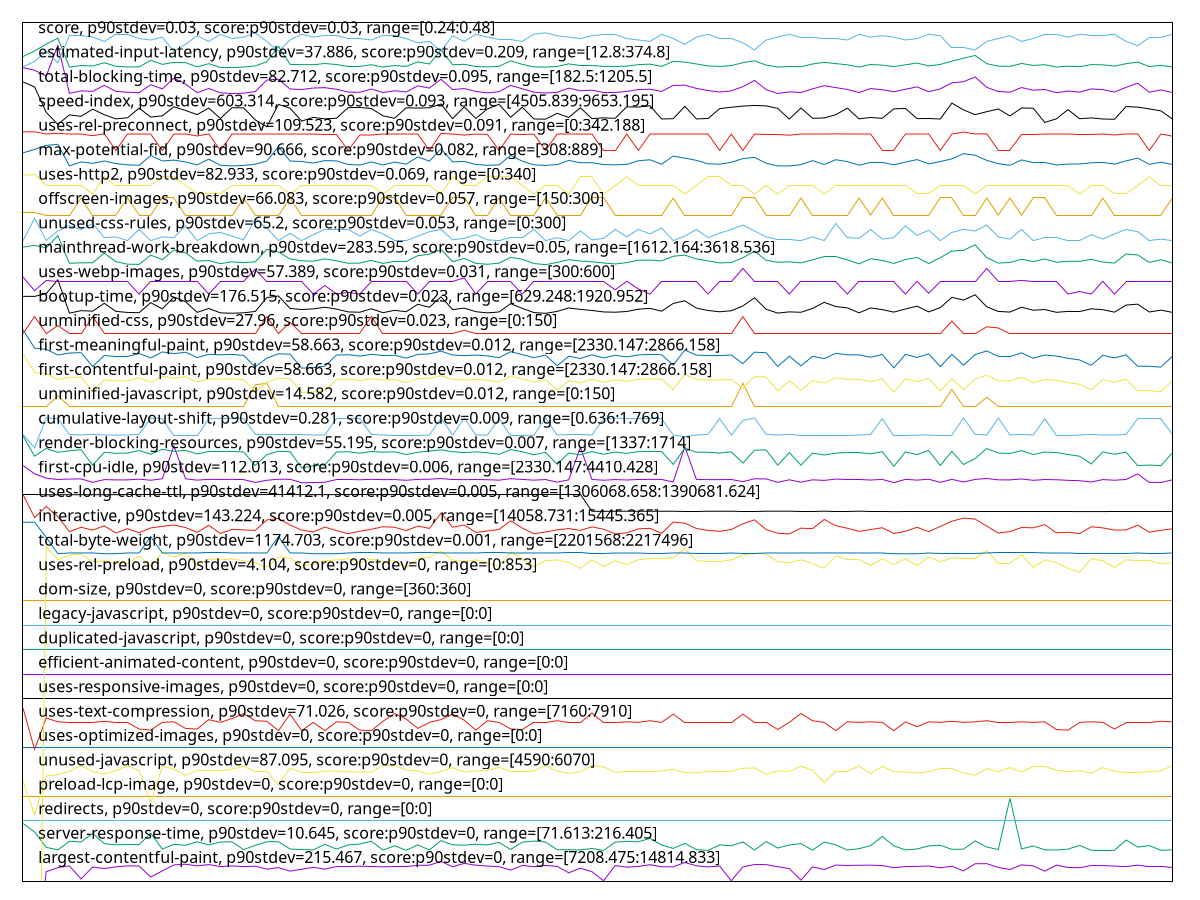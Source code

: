 reset

$largestContentfulPaintP90Stdev215467ScoreP90Stdev0Range720847514814833 <<EOF
0 -3.1906593422141976
1 -3.65640329456678
2 0.40264377391879513
3 0.5680287550193697
4 0.6403960046566954
5 0.10616179316490637
6 0.5945288862887441
7 0.528193590646552
8 0.6005755071121044
9 0.6392577056385225
10 0.6370968518490461
11 0.18457778413088022
12 0.4325423094237948
13 0.6805398203544932
14 0.7075742011501216
15 0.639740415105738
16 0.6932867077556608
17 0.6114871266396058
18 0.6404021894637797
19 0.6092793566706725
20 0.6291914903365541
21 0.5039812489691968
22 0.5692118202602519
23 0.42553256688006336
24 0.5005201131188599
25 0.5828063207466183
26 0.5056764751395999
27 0.6116122070000234
28 0.6105209125156925
29 0.6292910362791506
30 0.614136786348995
31 0.5995703876064891
32 0.6140584454592553
33 0.6131427994961278
34 0.6605808588635433
35 0.6691052017593435
36 0.8239637295564766
37 0.6037124412653689
38 0.7427843078822196
39 0.6685044802826656
40 0.633202190473547
41 0.6078969344814364
42 0.4652543431229983
43 0.6581178330707935
44 0.6064540778915433
45 0.657264653659217
46 0.6197511186086118
47 0.35743901893813224
48 0.5445762610695422
49 0.40308083361943403
50 0.02984492572341324
51 0.6529819103648933
52 0.5864709662015013
53 0.6152366512088534
54 0.68842633293111
55 0.6029066492566422
56 0.6009481270132166
57 0.7792366772944348
58 0.6425877824815966
59 0.5973700688575185
60 0.6345969233740245
61 0.03121076673936951
62 0.6002577258338118
63 0.6939402357042574
64 0.6921460526205063
65 0.6061395362741049
66 0.5262665814677945
67 0.0544073274817487
68 0.5984438691732379
69 0.48968757076765534
70 0.6707984546817709
71 0.6577096358032168
72 0.665158499649948
73 0.6694324958599669
74 0.6526414220091574
75 0.5664162285551253
76 0.6099914930292609
77 0.6182611691304931
78 0.6350184621540294
79 0.5634692563337467
80 0.62798898713055
81 0.4366534390472534
82 0.7263957471667677
83 0.7312107667393697
84 0.5761012535804575
85 0.491049111870117
86 0.6824603502115458
87 0.6396217257126402
88 0.42424465443337134
89 0.6716616770419943
90 0.5749522047785423
91 0.5645614343619485
92 0.6539345473646794
93 0.6536842099350721
94 0.6302040316106741
95 0.6109651583731353
96 0.6700229976792222
97 0.6094658727814632
98 0.6197316806434898
99 0.5728953146510065
EOF

$serverResponseTimeP90Stdev10645ScoreP90Stdev0Range71613216405 <<EOF
0 2.3815907606061253
1 2.0274378806718794
2 1.3987228392589932
3 1.2975046892452944
4 1.6465236359038118
5 1.6198360344791245
6 1.9741364412316376
7 1.5484330544373954
8 1.5010621930915293
9 1.5159181436911204
10 1.5088516090960817
11 1.9758034942780662
12 1.3283525469451405
13 1.5231026997407735
14 1.4840966089907053
15 1.6268878163923364
16 1.496872431452717
17 1.617682142932411
18 1.6264894939830128
19 1.306326792977723
20 1.4828573837172536
21 1.6285991274842457
22 1.6311218360766289
23 1.3298278151278207
24 1.309174060570296
25 1.2940820670614759
26 1.5252270859238335
27 1.3279542245358167
28 1.49755105481675
29 1.534270479883664
30 1.652454213998187
31 1.2852304579653937
32 1.4637526607515432
33 1.2795359227802476
34 1.4989968176357769
35 1.2910577672869812
36 1.6757339459208829
37 1.5028620202743992
38 1.4876667579927918
39 1.5278383106071776
40 1.498008387953381
41 1.604478492697422
42 1.3108411136167248
43 1.6113975004741927
44 1.656953781955362
45 1.6157937996585803
46 1.3043204282492777
47 1.2997175915193149
48 1.2931083900609068
49 1.3536238909144547
50 1.2721743345486725
51 1.6128285106113929
52 1.643056755674513
53 1.624896204345718
54 1.7704314105671346
55 1.493567830723513
56 1.3556745136883805
57 1.5637463381736174
58 1.301959999156989
59 1.2740774305043305
60 1.5007523867731665
61 1.4614217370229081
62 1.6222407216168933
63 1.285732049147505
64 1.633290480305169
65 1.3708107652426809
66 1.4977428396804984
67 1.5519884507576551
68 1.2829732976458927
69 1.6174018419777019
70 1.5017998271828694
71 1.2878711880123916
72 1.34372484140867
73 1.469609475436784
74 1.8477797213850655
75 1.4590170498851391
76 1.2925477881514884
77 1.3312735779468476
78 1.4608168770680092
79 1.4854538557187713
80 1.318158443802819
81 1.3236316887605635
82 1.6631794136862732
83 1.4115724251301391
84 1.3099707053889433
85 3.4050728150224443
86 1.3341355982212475
87 1.45873674893043
88 1.2989947101098016
89 1.2895824991043008
90 1.3253725052161263
91 1.4791839659423796
92 1.2807308900082186
93 1.26900250795591
94 1.2758034942780663
95 1.7013593542540406
96 1.4076334590823827
97 1.4727370439840666
98 1.277868869733819
99 1.3009420641109395
EOF

$redirectsP90Stdev0ScoreP90Stdev0Range00 <<EOF
0 2.5
1 2.5
2 2.5
3 2.5
4 2.5
5 2.5
6 2.5
7 2.5
8 2.5
9 2.5
10 2.5
11 2.5
12 2.5
13 2.5
14 2.5
15 2.5
16 2.5
17 2.5
18 2.5
19 2.5
20 2.5
21 2.5
22 2.5
23 2.5
24 2.5
25 2.5
26 2.5
27 2.5
28 2.5
29 2.5
30 2.5
31 2.5
32 2.5
33 2.5
34 2.5
35 2.5
36 2.5
37 2.5
38 2.5
39 2.5
40 2.5
41 2.5
42 2.5
43 2.5
44 2.5
45 2.5
46 2.5
47 2.5
48 2.5
49 2.5
50 2.5
51 2.5
52 2.5
53 2.5
54 2.5
55 2.5
56 2.5
57 2.5
58 2.5
59 2.5
60 2.5
61 2.5
62 2.5
63 2.5
64 2.5
65 2.5
66 2.5
67 2.5
68 2.5
69 2.5
70 2.5
71 2.5
72 2.5
73 2.5
74 2.5
75 2.5
76 2.5
77 2.5
78 2.5
79 2.5
80 2.5
81 2.5
82 2.5
83 2.5
84 2.5
85 2.5
86 2.5
87 2.5
88 2.5
89 2.5
90 2.5
91 2.5
92 2.5
93 2.5
94 2.5
95 2.5
96 2.5
97 2.5
98 2.5
99 2.5
EOF

$preloadLcpImageP90Stdev0ScoreP90Stdev0Range00 <<EOF
0 3.5
1 3.5
2 3.5
3 3.5
4 3.5
5 3.5
6 3.5
7 3.5
8 3.5
9 3.5
10 3.5
11 3.5
12 3.5
13 3.5
14 3.5
15 3.5
16 3.5
17 3.5
18 3.5
19 3.5
20 3.5
21 3.5
22 3.5
23 3.5
24 3.5
25 3.5
26 3.5
27 3.5
28 3.5
29 3.5
30 3.5
31 3.5
32 3.5
33 3.5
34 3.5
35 3.5
36 3.5
37 3.5
38 3.5
39 3.5
40 3.5
41 3.5
42 3.5
43 3.5
44 3.5
45 3.5
46 3.5
47 3.5
48 3.5
49 3.5
50 3.5
51 3.5
52 3.5
53 3.5
54 3.5
55 3.5
56 3.5
57 3.5
58 3.5
59 3.5
60 3.5
61 3.5
62 3.5
63 3.5
64 3.5
65 3.5
66 3.5
67 3.5
68 3.5
69 3.5
70 3.5
71 3.5
72 3.5
73 3.5
74 3.5
75 3.5
76 3.5
77 3.5
78 3.5
79 3.5
80 3.5
81 3.5
82 3.5
83 3.5
84 3.5
85 3.5
86 3.5
87 3.5
88 3.5
89 3.5
90 3.5
91 3.5
92 3.5
93 3.5
94 3.5
95 3.5
96 3.5
97 3.5
98 3.5
99 3.5
EOF

$unusedJavascriptP90Stdev87095ScoreP90Stdev0Range45906070 <<EOF
0 4.102647058823529
1 2.7300980392156866
2 4.322254901960784
3 4.377156862745099
4 4.5144117647058835
5 4.747745098039216
6 4.500686274509805
7 4.4046078431372555
8 4.54186274509804
9 4.734019607843138
10 4.54186274509804
11 3.22421568627451
12 4.706568627450981
13 4.610490196078432
14 4.349705882352941
15 4.54186274509804
16 4.555588235294119
17 4.54186274509804
18 4.596764705882354
19 4.720294117647059
20 4.500686274509805
21 4.5144117647058835
22 3.9653921568627455
23 4.637941176470589
24 4.4732352941176465
25 4.459509803921568
26 4.5144117647058835
27 4.528137254901962
28 4.500686274509805
29 4.486960784313725
30 4.4732352941176465
31 4.761470588235294
32 4.747745098039216
33 4.569313725490197
34 4.528137254901962
35 4.390882352941177
36 4.5144117647058835
37 4.665392156862746
38 4.486960784313725
39 4.528137254901962
40 4.54186274509804
41 4.679117647058824
42 4.500686274509805
43 4.500686274509805
44 4.528137254901962
45 4.747745098039216
46 4.528137254901962
47 4.432058823529411
48 4.486960784313725
49 4.747745098039216
50 4.692843137254902
51 4.4732352941176465
52 4.486960784313725
53 4.486960784313725
54 4.500686274509805
55 4.528137254901962
56 4.596764705882354
57 4.459509803921568
58 4.44578431372549
59 4.5144117647058835
60 4.500686274509805
61 4.5144117647058835
62 4.637941176470589
63 4.651666666666667
64 4.390882352941177
65 4.528137254901962
66 4.5144117647058835
67 4.720294117647059
68 4.555588235294119
69 4.047745098039216
70 4.486960784313725
71 4.486960784313725
72 4.734019607843138
73 4.418333333333334
74 4.720294117647059
75 4.500686274509805
76 4.486960784313725
77 4.44578431372549
78 4.500686274509805
79 4.637941176470589
80 4.637941176470589
81 4.44578431372549
82 4.349705882352941
83 4.6242156862745105
84 4.500686274509805
85 4.665392156862746
86 4.486960784313725
87 4.706568627450981
88 4.720294117647059
89 4.555588235294119
90 4.500686274509805
91 4.54186274509804
92 4.432058823529411
93 4.665392156862746
94 4.5144117647058835
95 4.44578431372549
96 4.44578431372549
97 4.500686274509805
98 4.528137254901962
99 4.761470588235294
EOF

$usesOptimizedImagesP90Stdev0ScoreP90Stdev0Range00 <<EOF
0 5.5
1 5.5
2 5.5
3 5.5
4 5.5
5 5.5
6 5.5
7 5.5
8 5.5
9 5.5
10 5.5
11 5.5
12 5.5
13 5.5
14 5.5
15 5.5
16 5.5
17 5.5
18 5.5
19 5.5
20 5.5
21 5.5
22 5.5
23 5.5
24 5.5
25 5.5
26 5.5
27 5.5
28 5.5
29 5.5
30 5.5
31 5.5
32 5.5
33 5.5
34 5.5
35 5.5
36 5.5
37 5.5
38 5.5
39 5.5
40 5.5
41 5.5
42 5.5
43 5.5
44 5.5
45 5.5
46 5.5
47 5.5
48 5.5
49 5.5
50 5.5
51 5.5
52 5.5
53 5.5
54 5.5
55 5.5
56 5.5
57 5.5
58 5.5
59 5.5
60 5.5
61 5.5
62 5.5
63 5.5
64 5.5
65 5.5
66 5.5
67 5.5
68 5.5
69 5.5
70 5.5
71 5.5
72 5.5
73 5.5
74 5.5
75 5.5
76 5.5
77 5.5
78 5.5
79 5.5
80 5.5
81 5.5
82 5.5
83 5.5
84 5.5
85 5.5
86 5.5
87 5.5
88 5.5
89 5.5
90 5.5
91 5.5
92 5.5
93 5.5
94 5.5
95 5.5
96 5.5
97 5.5
98 5.5
99 5.5
EOF

$usesTextCompressionP90Stdev71026ScoreP90Stdev0Range71607910 <<EOF
0 7.106290322580644
1 5.412741935483872
2 6.699838709677419
3 6.541774193548388
4 6.519193548387097
5 6.519193548387097
6 6.519193548387097
7 6.564354838709676
8 6.519193548387097
9 6.519193548387097
10 6.248225806451611
11 6.203064516129032
12 6.519193548387097
13 6.541774193548388
14 6.270806451612902
15 6.248225806451611
16 6.632096774193549
17 6.519193548387097
18 6.677258064516128
19 6.8804838709677405
20 6.586935483870967
21 6.564354838709676
22 6.180483870967741
23 6.857903225806449
24 6.180483870967741
25 6.519193548387097
26 6.180483870967741
27 6.541774193548388
28 6.519193548387097
29 6.203064516129032
30 6.180483870967741
31 6.564354838709676
32 6.8804838709677405
33 6.654677419354837
34 6.270806451612902
35 6.519193548387097
36 6.632096774193549
37 6.857903225806449
38 6.609516129032258
39 6.203064516129032
40 6.586935483870967
41 6.519193548387097
42 6.248225806451611
43 6.225645161290323
44 6.519193548387097
45 6.519193548387097
46 6.586935483870967
47 6.519193548387097
48 6.519193548387097
49 6.903064516129032
50 6.519193548387097
51 6.519193548387097
52 6.541774193548388
53 6.519193548387097
54 6.586935483870967
55 6.519193548387097
56 6.857903225806449
57 6.519193548387097
58 6.519193548387097
59 6.519193548387097
60 6.519193548387097
61 6.519193548387097
62 6.857903225806449
63 6.519193548387097
64 6.519193548387097
65 6.225645161290323
66 6.519193548387097
67 6.8804838709677405
68 6.586935483870967
69 6.519193548387097
70 6.180483870967741
71 6.541774193548388
72 6.519193548387097
73 6.541774193548388
74 6.519193548387097
75 6.180483870967741
76 6.541774193548388
77 6.338548387096772
78 6.541774193548388
79 6.519193548387097
80 6.564354838709676
81 6.519193548387097
82 6.541774193548388
83 6.586935483870967
84 6.519193548387097
85 6.519193548387097
86 6.541774193548388
87 6.519193548387097
88 6.541774193548388
89 6.225645161290323
90 6.203064516129032
91 6.519193548387097
92 6.541774193548388
93 6.519193548387097
94 6.248225806451611
95 6.519193548387097
96 6.519193548387097
97 6.519193548387097
98 6.564354838709676
99 6.541774193548388
EOF

$usesResponsiveImagesP90Stdev0ScoreP90Stdev0Range00 <<EOF
0 7.5
1 7.5
2 7.5
3 7.5
4 7.5
5 7.5
6 7.5
7 7.5
8 7.5
9 7.5
10 7.5
11 7.5
12 7.5
13 7.5
14 7.5
15 7.5
16 7.5
17 7.5
18 7.5
19 7.5
20 7.5
21 7.5
22 7.5
23 7.5
24 7.5
25 7.5
26 7.5
27 7.5
28 7.5
29 7.5
30 7.5
31 7.5
32 7.5
33 7.5
34 7.5
35 7.5
36 7.5
37 7.5
38 7.5
39 7.5
40 7.5
41 7.5
42 7.5
43 7.5
44 7.5
45 7.5
46 7.5
47 7.5
48 7.5
49 7.5
50 7.5
51 7.5
52 7.5
53 7.5
54 7.5
55 7.5
56 7.5
57 7.5
58 7.5
59 7.5
60 7.5
61 7.5
62 7.5
63 7.5
64 7.5
65 7.5
66 7.5
67 7.5
68 7.5
69 7.5
70 7.5
71 7.5
72 7.5
73 7.5
74 7.5
75 7.5
76 7.5
77 7.5
78 7.5
79 7.5
80 7.5
81 7.5
82 7.5
83 7.5
84 7.5
85 7.5
86 7.5
87 7.5
88 7.5
89 7.5
90 7.5
91 7.5
92 7.5
93 7.5
94 7.5
95 7.5
96 7.5
97 7.5
98 7.5
99 7.5
EOF

$efficientAnimatedContentP90Stdev0ScoreP90Stdev0Range00 <<EOF
0 8.5
1 8.5
2 8.5
3 8.5
4 8.5
5 8.5
6 8.5
7 8.5
8 8.5
9 8.5
10 8.5
11 8.5
12 8.5
13 8.5
14 8.5
15 8.5
16 8.5
17 8.5
18 8.5
19 8.5
20 8.5
21 8.5
22 8.5
23 8.5
24 8.5
25 8.5
26 8.5
27 8.5
28 8.5
29 8.5
30 8.5
31 8.5
32 8.5
33 8.5
34 8.5
35 8.5
36 8.5
37 8.5
38 8.5
39 8.5
40 8.5
41 8.5
42 8.5
43 8.5
44 8.5
45 8.5
46 8.5
47 8.5
48 8.5
49 8.5
50 8.5
51 8.5
52 8.5
53 8.5
54 8.5
55 8.5
56 8.5
57 8.5
58 8.5
59 8.5
60 8.5
61 8.5
62 8.5
63 8.5
64 8.5
65 8.5
66 8.5
67 8.5
68 8.5
69 8.5
70 8.5
71 8.5
72 8.5
73 8.5
74 8.5
75 8.5
76 8.5
77 8.5
78 8.5
79 8.5
80 8.5
81 8.5
82 8.5
83 8.5
84 8.5
85 8.5
86 8.5
87 8.5
88 8.5
89 8.5
90 8.5
91 8.5
92 8.5
93 8.5
94 8.5
95 8.5
96 8.5
97 8.5
98 8.5
99 8.5
EOF

$duplicatedJavascriptP90Stdev0ScoreP90Stdev0Range00 <<EOF
0 9.5
1 9.5
2 9.5
3 9.5
4 9.5
5 9.5
6 9.5
7 9.5
8 9.5
9 9.5
10 9.5
11 9.5
12 9.5
13 9.5
14 9.5
15 9.5
16 9.5
17 9.5
18 9.5
19 9.5
20 9.5
21 9.5
22 9.5
23 9.5
24 9.5
25 9.5
26 9.5
27 9.5
28 9.5
29 9.5
30 9.5
31 9.5
32 9.5
33 9.5
34 9.5
35 9.5
36 9.5
37 9.5
38 9.5
39 9.5
40 9.5
41 9.5
42 9.5
43 9.5
44 9.5
45 9.5
46 9.5
47 9.5
48 9.5
49 9.5
50 9.5
51 9.5
52 9.5
53 9.5
54 9.5
55 9.5
56 9.5
57 9.5
58 9.5
59 9.5
60 9.5
61 9.5
62 9.5
63 9.5
64 9.5
65 9.5
66 9.5
67 9.5
68 9.5
69 9.5
70 9.5
71 9.5
72 9.5
73 9.5
74 9.5
75 9.5
76 9.5
77 9.5
78 9.5
79 9.5
80 9.5
81 9.5
82 9.5
83 9.5
84 9.5
85 9.5
86 9.5
87 9.5
88 9.5
89 9.5
90 9.5
91 9.5
92 9.5
93 9.5
94 9.5
95 9.5
96 9.5
97 9.5
98 9.5
99 9.5
EOF

$legacyJavascriptP90Stdev0ScoreP90Stdev0Range00 <<EOF
0 10.5
1 10.5
2 10.5
3 10.5
4 10.5
5 10.5
6 10.5
7 10.5
8 10.5
9 10.5
10 10.5
11 10.5
12 10.5
13 10.5
14 10.5
15 10.5
16 10.5
17 10.5
18 10.5
19 10.5
20 10.5
21 10.5
22 10.5
23 10.5
24 10.5
25 10.5
26 10.5
27 10.5
28 10.5
29 10.5
30 10.5
31 10.5
32 10.5
33 10.5
34 10.5
35 10.5
36 10.5
37 10.5
38 10.5
39 10.5
40 10.5
41 10.5
42 10.5
43 10.5
44 10.5
45 10.5
46 10.5
47 10.5
48 10.5
49 10.5
50 10.5
51 10.5
52 10.5
53 10.5
54 10.5
55 10.5
56 10.5
57 10.5
58 10.5
59 10.5
60 10.5
61 10.5
62 10.5
63 10.5
64 10.5
65 10.5
66 10.5
67 10.5
68 10.5
69 10.5
70 10.5
71 10.5
72 10.5
73 10.5
74 10.5
75 10.5
76 10.5
77 10.5
78 10.5
79 10.5
80 10.5
81 10.5
82 10.5
83 10.5
84 10.5
85 10.5
86 10.5
87 10.5
88 10.5
89 10.5
90 10.5
91 10.5
92 10.5
93 10.5
94 10.5
95 10.5
96 10.5
97 10.5
98 10.5
99 10.5
EOF

$domSizeP90Stdev0ScoreP90Stdev0Range360360 <<EOF
0 11.5
1 11.5
2 11.5
3 11.5
4 11.5
5 11.5
6 11.5
7 11.5
8 11.5
9 11.5
10 11.5
11 11.5
12 11.5
13 11.5
14 11.5
15 11.5
16 11.5
17 11.5
18 11.5
19 11.5
20 11.5
21 11.5
22 11.5
23 11.5
24 11.5
25 11.5
26 11.5
27 11.5
28 11.5
29 11.5
30 11.5
31 11.5
32 11.5
33 11.5
34 11.5
35 11.5
36 11.5
37 11.5
38 11.5
39 11.5
40 11.5
41 11.5
42 11.5
43 11.5
44 11.5
45 11.5
46 11.5
47 11.5
48 11.5
49 11.5
50 11.5
51 11.5
52 11.5
53 11.5
54 11.5
55 11.5
56 11.5
57 11.5
58 11.5
59 11.5
60 11.5
61 11.5
62 11.5
63 11.5
64 11.5
65 11.5
66 11.5
67 11.5
68 11.5
69 11.5
70 11.5
71 11.5
72 11.5
73 11.5
74 11.5
75 11.5
76 11.5
77 11.5
78 11.5
79 11.5
80 11.5
81 11.5
82 11.5
83 11.5
84 11.5
85 11.5
86 11.5
87 11.5
88 11.5
89 11.5
90 11.5
91 11.5
92 11.5
93 11.5
94 11.5
95 11.5
96 11.5
97 11.5
98 11.5
99 11.5
EOF

$usesRelPreloadP90Stdev4104ScoreP90Stdev0Range0853 <<EOF
0 -19.44877777777777
1 -19.44877777777777
2 13.723444444444446
3 13.179000000000002
4 13.373444444444445
5 13.412333333333336
6 13.101222222222226
7 13.14011111111111
8 13.023444444444443
9 13.023444444444443
10 13.33455555555556
11 12.906777777777776
12 13.490111111111112
13 13.29566666666667
14 13.45122222222222
15 12.906777777777776
16 13.217888888888893
17 13.179000000000002
18 13.217888888888893
19 13.14011111111111
20 13.062333333333335
21 12.867888888888892
22 13.29566666666667
23 13.256777777777778
24 12.945666666666668
25 12.98455555555556
26 13.14011111111111
27 13.179000000000002
28 13.217888888888893
29 13.062333333333335
30 13.217888888888893
31 13.101222222222226
32 13.14011111111111
33 12.867888888888892
34 13.217888888888893
35 13.29566666666667
36 13.529000000000003
37 13.179000000000002
38 13.101222222222226
39 13.179000000000002
40 13.062333333333335
41 12.906777777777776
42 13.490111111111112
43 13.217888888888893
44 12.906777777777776
45 13.14011111111111
46 13.179000000000002
47 13.062333333333335
48 12.829
49 13.179000000000002
50 12.906777777777776
51 13.14011111111111
52 12.98455555555556
53 13.179000000000002
54 13.217888888888893
55 13.217888888888893
56 13.256777777777778
57 13.64566666666667
58 13.14011111111111
59 13.101222222222226
60 13.101222222222226
61 13.179000000000002
62 13.373444444444445
63 13.45122222222222
64 13.412333333333336
65 13.101222222222226
66 13.062333333333335
67 13.179000000000002
68 13.023444444444443
69 12.829
70 13.33455555555556
71 13.179000000000002
72 13.179000000000002
73 12.945666666666668
74 13.217888888888893
75 12.98455555555556
76 13.217888888888893
77 12.945666666666668
78 13.29566666666667
79 13.101222222222226
80 13.256777777777778
81 13.217888888888893
82 13.217888888888893
83 13.567888888888888
84 13.023444444444443
85 13.023444444444443
86 13.373444444444445
87 12.867888888888892
88 13.179000000000002
89 13.062333333333335
90 12.829
91 12.67344444444445
92 13.217888888888893
93 13.14011111111111
94 12.867888888888892
95 13.179000000000002
96 13.14011111111111
97 13.14011111111111
98 13.023444444444443
99 13.062333333333335
EOF

$totalByteWeightP90Stdev1174703ScoreP90Stdev0001Range22015682217496 <<EOF
0 14.718557988645586
1 14.71936901865368
2 14.098120032441187
3 13.429506893755075
4 13.459271695052706
5 13.459433901054325
6 13.458947283049469
7 13.429263584752618
8 13.42902027575019
9 13.459109489051087
10 13.458866180048659
11 14.12885806974856
12 13.459758313057563
13 13.459433901054325
14 13.459352798053516
15 13.458298459042965
16 13.458947283049469
17 13.458947283049469
18 13.459433901054325
19 13.458947283049469
20 13.46000162206002
21 13.459515004055135
22 14.127641524736418
23 13.45992051905921
24 13.458866180048659
25 13.428776966747762
26 13.428047039740477
27 13.429263584752618
28 13.458947283049469
29 13.45878507704785
30 13.458866180048659
31 13.458947283049469
32 13.459433901054325
33 13.460163828061638
34 13.458866180048659
35 13.458866180048659
36 13.460893755068923
37 13.459352798053516
38 13.4598394160584
39 13.459271695052706
40 13.458866180048659
41 13.458866180048659
42 13.460326034063257
43 13.459758313057563
44 13.459433901054325
45 13.458866180048659
46 13.458947283049469
47 13.458866180048659
48 13.45878507704785
49 13.457730738037299
50 13.457811841038108
51 13.458055150040536
52 13.457811841038108
53 13.457163017031633
54 13.457811841038108
55 13.457811841038108
56 13.45862287104623
57 13.458298459042965
58 13.457892944038917
59 13.457811841038108
60 13.457892944038917
61 13.458541768045421
62 13.457892944038917
63 13.457811841038108
64 13.458947283049469
65 13.457974047039727
66 13.457325223033251
67 13.458541768045421
68 13.457811841038108
69 13.458947283049469
70 13.457974047039727
71 13.45862287104623
72 13.458460665044612
73 13.457811841038108
74 13.459028386050278
75 13.427641524736401
76 13.427560421735592
77 13.428128142741286
78 13.457974047039727
79 13.457730738037299
80 13.457730738037299
81 13.457892944038917
82 13.457892944038917
83 13.459190592051897
84 13.458379562043774
85 13.458460665044612
86 13.458055150040536
87 13.457974047039727
88 13.458298459042965
89 13.457811841038108
90 13.457325223033251
91 13.427641524736401
92 13.427641524736401
93 13.427641524736401
94 13.457892944038917
95 13.457892944038917
96 13.458298459042965
97 13.457892944038917
98 13.457892944038917
99 13.460326034063257
EOF

$interactiveP90Stdev143224ScoreP90Stdev0005Range1405873115445365 <<EOF
0 15.848027439302747
1 14.909364047315375
2 15.365353391462094
3 14.951717286167518
4 14.333369510122044
5 14.512979163356107
6 14.39483735275251
7 14.569811457942034
8 14.279951966804262
9 14.452984976121758
10 14.290019915516055
11 14.485046985141487
12 14.550691054654077
13 14.605639088562317
14 14.50010599183793
15 14.301634593445257
16 14.595067162463977
17 14.256209470334092
18 14.423896375687587
19 14.405424937526845
20 14.3833160469283
21 14.811887049413304
22 14.873992838102712
23 14.605867009290641
24 14.395716558411912
25 14.323212248962008
26 14.520402535678162
27 14.375907753331276
28 14.25171728616752
29 14.345864553612564
30 14.428738966225811
31 14.535481260707346
32 14.513155468448755
33 14.375616617948019
34 14.5615117797154
35 14.463877441117155
36 15.089901622089702
37 14.515201535445023
38 14.60612160776325
39 14.30078960489266
40 14.360615606347839
41 14.425474190276606
42 14.776505401083313
43 14.478905884397875
44 14.248322021251717
45 14.31775334453577
46 14.407191468159116
47 14.460152590069278
48 14.383467994080519
49 14.528373381708974
50 14.432228879138709
51 14.23966851494276
52 14.283859096439702
53 14.446471372874825
54 14.468404132366018
55 14.262997100410878
56 14.724865407466083
57 14.681219457918175
58 14.460688464758775
59 14.383635599908725
60 14.346732972184054
61 14.420389992167344
62 14.652494254757208
63 14.816329473787288
64 14.419142517646662
65 14.26707879528609
66 14.240348855417057
67 14.475531729697114
68 14.457230797119394
69 14.83172717184593
70 14.577992826172284
71 14.471416397666076
72 14.343802827940312
73 14.418818325058535
74 14.4932583948316
75 14.257258369645157
76 14.347596867138037
77 14.512285542004769
78 14.33068665696878
79 14.547188034849409
80 14.759732059341236
81 14.888759549513967
82 14.847462401364833
83 14.560653452290662
84 14.274759665835564
85 14.333813752559443
86 14.501674179240965
87 14.49016389248504
88 14.619474978678511
89 14.28296597195721
90 14.305851996845725
91 14.257387814700028
92 14.531499317397714
93 14.486976481994262
94 14.397733047909078
95 14.401858239106485
96 14.599660954039209
97 14.312679875519322
98 14.387345546216867
99 14.451024161917001
EOF

$usesLongCacheTtlP90Stdev414121ScoreP90Stdev0005Range13060686581390681624 <<EOF
0 15.843639570264749
1 15.84364619485537
2 15.843797731504566
3 15.843984001426351
4 15.84672938415682
5 15.846798622040783
6 15.847222360202133
7 15.844958865268033
8 15.84519595118457
9 15.84810330554969
10 15.848168686629037
11 15.84831435221425
12 15.848311872343682
13 15.848403381209657
14 15.848514701423015
15 15.849069354865874
16 15.849467535123294
17 15.849599986334592
18 15.850003941354228
19 15.85012979117979
20 15.849577418085847
21 15.849866319277696
22 15.849936708748173
23 15.84998475245268
24 15.851449929270888
25 15.849593799801696
26 15.849430256828537
27 15.849570962672617
28 15.85227714244744
29 15.852300337798056
30 15.851579930391809
31 15.852990737343855
32 15.853214114694
33 15.853667034397787
34 15.853680298663692
35 15.85373327914821
36 15.854010832804555
37 15.854001499667344
38 15.854332479631124
39 15.85437153643546
40 15.854685286224967
41 15.855056149616606
42 15.855367489904669
43 15.855402872474864
44 15.85553876034194
45 15.854970681401069
46 15.855377346783005
47 15.855478453725716
48 15.855490039299468
49 15.16742799619256
50 15.167685073187926
51 15.167821464609073
52 15.167992573634141
53 15.168196747308096
54 15.168638985928412
55 15.168844695532158
56 15.169025841356747
57 15.16920672028459
58 15.169253837241344
59 15.169458010915298
60 15.16959345839567
61 15.16996393601037
62 15.170073838431252
63 15.170177153601065
64 15.170494585131992
65 15.17095752609591
66 15.171209992118122
67 15.171453364039595
68 15.171527048401718
69 15.17180587455531
70 15.172051156555348
71 15.172165367551948
72 15.17262316804442
73 15.156464678796027
74 15.156522314788912
75 15.154148893444034
76 15.154218633834313
77 15.154241043176073
78 15.156922610773545
79 15.156986992117927
80 15.157014790759797
81 15.157034697026102
82 15.15705921237877
83 15.15722851865191
84 15.157220299082457
85 15.157417429442575
86 15.157373934571993
87 15.157437031719878
88 15.157527074169101
89 15.157606867676865
90 15.157773355283105
91 15.155402872474863
92 15.155607472118493
93 15.1557737358665
94 15.158452716092793
95 15.158717618515391
96 15.158889032174898
97 15.159249065005188
98 15.159379874571888
99 15.159684780899571
EOF

$firstCpuIdleP90Stdev112013ScoreP90Stdev0006Range23301474410428 <<EOF
0 17.046376154207955
1 16.698376303720792
2 16.526957240003405
3 16.468955811325184
4 16.48881412714613
5 16.493107325973288
6 16.353027814215764
7 16.464370076095808
8 16.45341013619166
9 16.45426466954548
10 16.484145173486805
11 16.439568803575433
12 16.500190704298912
13 17.847800160155245
14 16.497112712588567
15 16.442980032404833
16 16.47544285146938
17 16.47120379913158
18 16.475079088812702
19 16.465701207575734
20 16.348546737972523
21 16.437859373468534
22 16.481429127436854
23 16.477365596940388
24 16.335855018907147
25 16.341871093613726
26 16.356733396443673
27 16.468345663971977
28 16.471838221555185
29 16.458381983132046
30 16.475598749750812
31 16.463718501227252
32 16.466192886771022
33 16.437523592554676
34 16.474415521768655
35 16.480480073936175
36 16.507362025244827
37 16.468739225367763
38 16.462807095889644
39 16.468131621809356
40 16.45974909113846
41 16.442294625065415
42 16.502653097667185
43 16.472364859759036
44 16.442512337560533
45 16.46763590888231
46 16.360259096039158
47 16.45636330025708
48 17.77504472162579
49 16.470709939540747
50 16.440234369315398
51 16.466103890292878
52 16.449675663722786
53 16.46951929821374
54 16.47501912793523
55 16.471945133616718
56 16.367465666713045
57 17.81066584363657
58 16.467587976520257
59 16.463758475145568
60 16.46312852253283
61 16.469047024538796
62 16.38172000258533
63 16.49768833701232
64 16.492231897162164
65 16.353503503843726
66 16.456703441962027
67 16.359367677660707
68 16.455831647143476
69 16.432390941442883
70 16.48635173377786
71 16.471081696981088
72 16.46985050029695
73 16.446501734608486
74 16.47397944265975
75 16.33876846343373
76 16.47531493493077
77 16.444155265603328
78 16.480635463458647
79 16.351410905559803
80 16.475990130751054
81 16.36619922030094
82 16.47307239811323
83 16.510220160404433
84 16.45487481689869
85 16.453489175530148
86 16.49066092217234
87 16.435864674944558
88 16.46854953095539
89 16.458753740572387
90 16.435808711458915
91 16.41909961360276
92 16.365359768016297
93 16.46638476157894
94 16.439466324984842
95 16.470649978663275
96 16.695833235717373
97 16.354958590810362
98 16.346376154207956
99 16.45708283078677
EOF

$renderBlockingResourcesP90Stdev55195ScoreP90Stdev0007Range13371714 <<EOF
0 18.257009950248754
1 17.424671641791043
2 17.741587064676615
3 17.58487064676617
4 17.64407462686567
5 17.689348258706467
6 17.055517412935323
7 17.58487064676617
8 17.54307960199005
9 17.550044776119403
10 17.6545223880597
11 17.504771144278607
12 17.703278606965174
13 17.62317910447761
14 17.661487562189052
15 17.515218905472636
16 17.619696517412933
17 17.61273134328358
18 17.61621393034826
19 17.598800995024874
20 17.041587064676616
21 17.4908407960199
22 17.62666169154229
23 17.609248756218904
24 16.94407462686567
25 17.02765671641791
26 17.072930348258705
27 17.5953184079602
28 17.609248756218904
29 17.546562189054725
30 17.61621393034826
31 17.588353233830844
32 17.60228358208955
33 17.494323383084577
34 17.58487064676617
35 17.63362686567164
36 17.682383084577115
37 17.60576616915423
38 17.570940298507463
39 17.60228358208955
40 17.56397512437811
41 17.50128855721393
42 17.692830845771145
43 17.60576616915423
44 17.48039303482587
45 17.58487064676617
46 17.09034328358209
47 17.55352736318408
48 17.476910447761192
49 17.61273134328358
50 17.50128855721393
51 17.5953184079602
52 17.539597014925373
53 17.609248756218904
54 17.619696517412933
55 17.61621393034826
56 17.086860696517412
57 17.752034825870645
58 17.588353233830844
59 17.58487064676617
60 17.55352736318408
61 17.60228358208955
62 17.14258208955224
63 17.66497014925373
64 17.682383084577115
65 17.055517412935323
66 17.570940298507463
67 17.058999999999997
68 17.546562189054725
69 17.473427860696518
70 17.550044776119403
71 17.5953184079602
72 17.5953184079602
73 17.52218407960199
74 17.609248756218904
75 17.010243781094527
76 17.598800995024874
77 17.4908407960199
78 17.6545223880597
79 17.045069651741294
80 17.62317910447761
81 17.083378109452735
82 17.32367661691542
83 17.73810447761194
84 17.55352736318408
85 17.539597014925373
86 17.651039800995022
87 17.4908407960199
88 17.5953184079602
89 17.570940298507463
90 17.494323383084577
91 17.42118905472637
92 17.104273631840798
93 17.60228358208955
94 17.50128855721393
95 17.591835820895522
96 17.038104477611938
97 17.062482587064675
98 17.038104477611938
99 17.567457711442785
EOF

$cumulativeLayoutShiftP90Stdev0281ScoreP90Stdev0009Range06361769 <<EOF
0 18.31756700359105
1 17.764539183435808
2 18.989172057951528
3 18.96081668117474
4 18.31756700359105
5 18.291909975947434
6 18.31894927586261
7 18.290554330223088
8 18.28917205795153
9 18.290554330223088
10 18.31894927586261
11 18.989172057951528
12 18.960777112312005
13 18.290554330223088
14 18.290554330223088
15 18.290527703675874
16 18.960777112312005
17 18.959394840040446
18 18.959394840040446
19 18.959394840040446
20 18.320304921586956
21 18.320304921586956
22 18.31894927586261
23 18.31894927586261
24 18.318922649315393
25 18.290554330223088
26 18.291909975947434
27 18.959394840040446
28 18.959394840040446
29 18.959394840040446
30 18.31894927586261
31 18.290554330223088
32 18.28917205795153
33 18.28917205795153
34 18.28917205795153
35 18.290554330223088
36 18.989172057951528
37 18.28917205795153
38 18.989172057951528
39 18.290554330223088
40 18.28917205795153
41 18.960777112312005
42 18.290527703675874
43 18.290554330223088
44 18.28917205795153
45 18.989172057951528
46 18.290554330223088
47 18.31756700359105
48 18.31756700359105
49 18.28917205795153
50 18.959394840040446
51 18.989172057951528
52 18.959394840040446
53 18.959394840040446
54 18.959394840040446
55 18.959394840040446
56 18.291909975947434
57 18.22323318612699
58 18.291909975947434
59 18.31894927586261
60 18.960777112312005
61 18.291909975947434
62 18.893495537078643
63 18.989211626814264
64 18.31894927586261
65 18.290554330223088
66 18.31894927586261
67 18.28917205795153
68 18.28917205795153
69 18.290554330223088
70 18.290554330223088
71 18.290554330223088
72 18.28917205795153
73 18.31894927586261
74 18.96081668117474
75 18.291909975947434
76 18.291909975947434
77 18.28917205795153
78 18.290527703675874
79 18.29194954481017
80 18.29194954481017
81 18.989172057951528
82 18.320621719794232
83 18.291909975947434
84 18.98778978567997
85 18.291909975947434
86 18.31894927586261
87 18.290554330223088
88 18.959394840040446
89 18.28917205795153
90 18.28917205795153
91 18.290554330223088
92 18.320304921586956
93 18.291909975947434
94 18.290527703675874
95 18.31894927586261
96 18.960777112312005
97 18.959394840040446
98 18.959394840040446
99 18.318922649315393
EOF

$unminifiedJavascriptP90Stdev14582ScoreP90Stdev0012Range0150 <<EOF
0 19.456727272727274
1 19.456727272727274
2 19.456727272727274
3 19.90218181818182
4 19.456727272727274
5 19.456727272727274
6 19.456727272727274
7 19.456727272727274
8 19.456727272727274
9 19.456727272727274
10 19.456727272727274
11 19.456727272727274
12 19.456727272727274
13 19.456727272727274
14 19.456727272727274
15 19.456727272727274
16 19.456727272727274
17 19.456727272727274
18 19.456727272727274
19 19.456727272727274
20 20.347636363636365
21 20.411272727272728
22 19.456727272727274
23 19.456727272727274
24 19.456727272727274
25 19.456727272727274
26 19.456727272727274
27 19.456727272727274
28 19.456727272727274
29 19.456727272727274
30 19.456727272727274
31 19.456727272727274
32 19.456727272727274
33 19.456727272727274
34 19.456727272727274
35 19.456727272727274
36 19.456727272727274
37 19.456727272727274
38 19.456727272727274
39 19.456727272727274
40 19.456727272727274
41 19.456727272727274
42 19.456727272727274
43 19.456727272727274
44 19.456727272727274
45 19.456727272727274
46 19.456727272727274
47 19.456727272727274
48 19.456727272727274
49 19.456727272727274
50 19.456727272727274
51 19.456727272727274
52 19.456727272727274
53 19.456727272727274
54 19.456727272727274
55 19.456727272727274
56 19.456727272727274
57 19.456727272727274
58 19.456727272727274
59 19.456727272727274
60 19.456727272727274
61 19.456727272727274
62 20.411272727272728
63 19.456727272727274
64 19.456727272727274
65 19.456727272727274
66 19.456727272727274
67 19.456727272727274
68 19.456727272727274
69 19.456727272727274
70 19.456727272727274
71 19.456727272727274
72 19.456727272727274
73 19.456727272727274
74 19.456727272727274
75 19.456727272727274
76 19.456727272727274
77 19.456727272727274
78 19.456727272727274
79 19.456727272727274
80 20.156727272727274
81 19.456727272727274
82 19.456727272727274
83 19.838545454545457
84 19.456727272727274
85 19.456727272727274
86 19.456727272727274
87 19.456727272727274
88 19.456727272727274
89 19.456727272727274
90 19.456727272727274
91 19.456727272727274
92 19.456727272727274
93 19.456727272727274
94 19.456727272727274
95 19.456727272727274
96 19.456727272727274
97 19.456727272727274
98 19.456727272727274
99 19.456727272727274
EOF

$firstContentfulPaintP90Stdev58663ScoreP90Stdev0012Range23301472866158 <<EOF
0 21.608452267115883
1 20.84845613677565
2 20.804440229109098
3 20.5694728057557
4 20.64992008795064
5 20.66731210551553
6 20.099841222602183
7 20.550895704887974
8 20.506496301320315
9 20.509958069502456
10 20.6310058640067
11 20.450424195257987
12 20.696007315129112
13 20.624949425860265
14 20.683538177768806
15 20.464243297076308
16 20.5957522120153
17 20.578579545272923
18 20.594278586690898
19 20.55628820195418
20 20.081688101847767
21 20.44349918674053
22 20.62000299120494
23 20.603541374444266
24 20.030273152342623
25 20.054644648092307
26 20.114852768489197
27 20.567001060581212
28 20.58114963027925
29 20.52663756493247
30 20.596383765725754
31 20.54825613425196
32 20.558280025194854
33 20.442138917210315
34 20.591590435000235
35 20.61615831598296
36 20.725058785810127
37 20.56859540246565
38 20.54456397409852
39 20.566133962363356
40 20.532175805162634
41 20.461466668980055
42 20.705982625017356
43 20.583283074654993
44 20.462348635944934
45 20.564125798222484
46 20.129135598556456
47 20.518459754066303
48 20.42832570400468
49 20.57657888911322
50 20.453120443791093
51 20.55791949488322
52 20.49136771925619
53 20.571755526463008
54 20.594035681417644
55 20.581582737742224
56 20.15832986809508
57 20.77289493095602
58 20.563931621219197
59 20.548418071100794
60 20.54586609357847
61 20.56984231620168
62 20.216075076236507
63 20.685870068392035
64 20.66376568852604
65 20.10176827110332
66 20.519837689434574
67 20.12552440682743
68 20.516305993976793
69 20.42134622581989
70 20.6399447780624
71 20.578084901807387
72 20.573097246863263
73 20.47850993345868
74 20.58982385119476
75 20.04207569874699
76 20.595234014099024
77 20.46900424043206
78 20.61678780867898
79 20.09329102428212
80 20.597969274691167
81 20.15319941429335
82 20.586149356879375
83 20.736637270501838
84 20.51242981467695
85 20.506816494635057
86 20.657401570366822
87 20.435418537983658
88 20.56782693851027
89 20.528143577626643
90 20.43519182639529
91 20.367502223582214
92 20.149798740467816
93 20.559057322069265
94 20.450009048063702
95 20.576335983839968
96 20.110124212503212
97 20.10766291961624
98 20.07289493095602
99 20.521374617345334
EOF

$firstMeaningfulPaintP90Stdev58663ScoreP90Stdev0012Range23301472866158 <<EOF
0 22.608452267115883
1 21.84845613677565
2 21.804440229109098
3 21.5694728057557
4 21.64992008795064
5 21.66731210551553
6 21.099841222602183
7 21.550895704887974
8 21.506496301320315
9 21.509958069502456
10 21.6310058640067
11 21.450424195257987
12 21.696007315129112
13 21.624949425860265
14 21.683538177768806
15 21.464243297076308
16 21.5957522120153
17 21.578579545272923
18 21.594278586690898
19 21.55628820195418
20 21.081688101847767
21 21.44349918674053
22 21.62000299120494
23 21.603541374444266
24 21.030273152342623
25 21.054644648092307
26 21.114852768489197
27 21.567001060581212
28 21.58114963027925
29 21.52663756493247
30 21.596383765725754
31 21.54825613425196
32 21.558280025194854
33 21.442138917210315
34 21.591590435000235
35 21.61615831598296
36 21.725058785810127
37 21.56859540246565
38 21.54456397409852
39 21.566133962363356
40 21.532175805162634
41 21.461466668980055
42 21.705982625017356
43 21.583283074654993
44 21.462348635944934
45 21.564125798222484
46 21.129135598556456
47 21.518459754066303
48 21.42832570400468
49 21.57657888911322
50 21.453120443791093
51 21.55791949488322
52 21.49136771925619
53 21.571755526463008
54 21.594035681417644
55 21.581582737742224
56 21.15832986809508
57 21.77289493095602
58 21.563931621219197
59 21.548418071100794
60 21.54586609357847
61 21.56984231620168
62 21.216075076236507
63 21.685870068392035
64 21.66376568852604
65 21.10176827110332
66 21.519837689434574
67 21.12552440682743
68 21.516305993976793
69 21.42134622581989
70 21.6399447780624
71 21.578084901807387
72 21.573097246863263
73 21.47850993345868
74 21.58982385119476
75 21.04207569874699
76 21.595234014099024
77 21.46900424043206
78 21.61678780867898
79 21.09329102428212
80 21.597969274691167
81 21.15319941429335
82 21.586149356879375
83 21.736637270501838
84 21.51242981467695
85 21.506816494635057
86 21.657401570366822
87 21.435418537983658
88 21.56782693851027
89 21.528143577626643
90 21.43519182639529
91 21.367502223582214
92 21.149798740467816
93 21.559057322069265
94 21.450009048063702
95 21.576335983839968
96 21.110124212503212
97 21.10766291961624
98 21.07289493095602
99 21.521374617345334
EOF

$unminifiedCssP90Stdev2796ScoreP90Stdev0023Range0150 <<EOF
0 22.4454
1 23.1454
2 22.4454
3 22.772066666666667
4 22.4454
5 22.4454
6 23.1454
7 22.4454
8 22.4454
9 22.4454
10 22.4454
11 22.4454
12 22.4454
13 22.4454
14 22.4454
15 22.4454
16 22.4454
17 22.4454
18 22.4454
19 22.4454
20 22.4454
21 23.1454
22 22.4454
23 22.912066666666664
24 22.4454
25 22.4454
26 22.4454
27 22.4454
28 22.4454
29 22.4454
30 23.1454
31 22.4454
32 22.4454
33 22.4454
34 22.4454
35 22.4454
36 22.4454
37 22.4454
38 22.5854
39 22.4454
40 22.4454
41 22.4454
42 22.4454
43 22.4454
44 22.4454
45 22.4454
46 22.4454
47 22.4454
48 22.4454
49 22.4454
50 22.4454
51 22.4454
52 22.4454
53 22.4454
54 22.4454
55 22.4454
56 22.4454
57 22.4454
58 22.4454
59 22.4454
60 22.4454
61 22.4454
62 23.1454
63 22.4454
64 22.4454
65 22.4454
66 22.4454
67 22.4454
68 22.4454
69 22.4454
70 22.4454
71 22.4454
72 22.4454
73 22.4454
74 22.4454
75 22.4454
76 22.4454
77 22.4454
78 22.4454
79 22.4454
80 22.95873333333333
81 22.4454
82 22.4454
83 22.7254
84 22.678733333333334
85 22.4454
86 22.4454
87 22.4454
88 22.4454
89 22.4454
90 22.4454
91 22.4454
92 22.4454
93 22.4454
94 22.4454
95 22.4454
96 22.4454
97 22.4454
98 22.4454
99 22.4454
EOF

$bootupTimeP90Stdev176515ScoreP90Stdev0023Range6292481920952 <<EOF
0 23.97288485058267
1 23.970657405889245
2 24.087538740412818
3 24.649985528896664
4 23.284621443709653
5 23.38600843489825
6 23.36550234100308
7 23.68723207204581
8 23.35638001979681
9 23.314266862205702
10 23.301896892629635
11 23.712800926685006
12 23.45915703849447
13 23.943622008465262
14 23.751479398565642
15 23.315869432147345
16 23.476606772209166
17 23.295558877290144
18 23.28062989682583
19 23.297280470994032
20 23.35445438535765
21 23.920590910471056
22 23.987486515700812
23 23.477797009831605
24 23.433333132936184
25 23.458039065299108
26 23.525644562253678
27 23.450234507174827
28 23.335338318971537
29 23.321208498053718
30 23.46362893127592
31 23.303240160803533
32 23.39856119096634
33 23.342858070236165
34 23.64786921353227
35 23.52603138948097
36 23.953887807958804
37 23.432121641070484
38 23.488445385703788
39 23.344375623204776
40 23.294700205862526
41 23.33339993198642
42 23.673306291863266
43 23.47897874575674
44 23.30885978272091
45 23.27727597723974
46 23.3548709685255
47 23.495450784281577
48 23.438595683566827
49 23.393353901368165
50 23.334118325408536
51 23.32281106799536
52 23.352486242431972
53 23.44659152988043
54 23.47997769518986
55 23.365277046024545
56 23.68141266024181
57 23.789635016062135
58 23.491042654229897
59 23.392652511340657
60 23.340745398456335
61 23.381608806543877
62 23.579804624923334
63 23.912739593011604
64 23.443624437521635
65 23.287486515700813
66 23.336473295561508
67 23.320447596145087
68 23.475072215845948
69 23.726454652553848
70 23.555039180679287
71 23.499042751392153
72 23.29793085083772
73 23.496513496444468
74 23.429031274100794
75 23.326798364030534
76 23.454485355826396
77 23.57113289367413
78 23.336609322718356
79 23.510065201945675
80 23.93240401887377
81 23.81950998038537
82 24.036588068475098
83 23.543013529843993
84 23.354743443065953
85 23.329013056178002
86 23.527718976395644
87 23.40414255524585
88 23.43243195302205
89 23.319304117857815
90 23.356333260461643
91 23.350114268884393
92 23.460768110133415
93 23.425065232308878
94 23.325276560213272
95 23.614381027855202
96 23.653123262465613
97 23.332681538564305
98 23.407241423912847
99 23.31511703193602
EOF

$usesWebpImagesP90Stdev57389ScoreP90Stdev0031Range300600 <<EOF
0 24.76565
1 24.205650000000002
2 24.62565
3 24.59065
4 24.59065
5 24.59065
6 24.59065
7 24.59065
8 24.59065
9 24.59065
10 24.06565
11 24.59065
12 24.59065
13 24.59065
14 24.59065
15 24.59065
16 24.06565
17 24.59065
18 24.59065
19 24.59065
20 25.080650000000002
21 24.59065
22 24.59065
23 24.59065
24 24.59065
25 24.06565
26 24.41565
27 24.06565
28 24.135650000000002
29 24.06565
30 24.59065
31 24.59065
32 24.59065
33 24.59065
34 24.06565
35 24.59065
36 24.59065
37 24.59065
38 24.73065
39 24.06565
40 24.59065
41 24.59065
42 24.59065
43 24.06565
44 24.59065
45 24.59065
46 24.59065
47 24.59065
48 24.59065
49 24.59065
50 24.59065
51 24.240650000000002
52 24.59065
53 24.27565
54 24.06565
55 24.59065
56 24.59065
57 24.59065
58 24.59065
59 24.06565
60 24.59065
61 24.59065
62 25.115650000000002
63 24.59065
64 24.59065
65 24.59065
66 24.06565
67 24.59065
68 24.59065
69 24.59065
70 24.59065
71 24.06565
72 24.59065
73 24.59065
74 24.59065
75 24.59065
76 24.06565
77 24.59065
78 24.10065
79 24.59065
80 24.59065
81 24.59065
82 24.59065
83 25.115650000000002
84 24.59065
85 24.59065
86 24.62565
87 24.59065
88 24.59065
89 24.59065
90 24.06565
91 24.170650000000002
92 24.06565
93 24.59065
94 24.06565
95 24.59065
96 24.59065
97 24.59065
98 24.59065
99 24.59065
EOF

$mainthreadWorkBreakdownP90Stdev283595ScoreP90Stdev005Range16121643618536 <<EOF
0 25.98928686428639
1 26.062970451747326
2 25.958273037219435
3 26.4580788900464
4 25.32931196135998
5 25.345504309120184
6 25.348127663604508
7 25.74175158632446
8 25.39487451463207
9 25.289286864286392
10 25.283045742968085
11 25.661779524576193
12 25.47670044511791
13 25.870250970735864
14 25.754501373236103
15 25.415939482905582
16 25.44087792404584
17 25.311116583009756
18 25.389364996685295
19 25.3506160621271
20 25.385569656217445
21 25.897692016289422
22 25.79058907093475
23 25.505962212330715
24 25.429598446822617
25 25.410032200018943
26 25.508668434510845
27 25.42639738611611
28 25.327699592764468
29 25.336481200871297
30 25.445426176721284
31 25.322493133819492
32 25.4044185055403
33 25.40057817975187
34 25.63805331944313
35 25.695473529690315
36 25.894547779145753
37 25.394782176342456
38 25.52597120939483
39 25.32294772232219
40 25.28718439246141
41 25.33060706506298
42 25.574174164220096
43 25.489964011743538
44 25.318565205038357
45 25.27048300028412
46 25.361379391987878
47 25.475897812292832
48 25.420646368027278
49 25.385865612273893
50 25.339729614546833
51 25.299581399753766
52 25.353357799034
53 25.453180225400136
54 25.45855715503362
55 25.424837105786533
56 25.616304100767117
57 25.661270480159107
58 25.503973387631408
59 25.42703191590113
60 25.341562174448338
61 25.358258831328726
62 25.553961549389147
63 25.819782176342457
64 25.451094327114312
65 25.366661615683306
66 25.3869405246709
67 25.345217823657546
68 25.466540865612274
69 25.59464722038072
70 25.594687470404395
71 25.467857278151342
72 25.302846386968465
73 25.51399564352685
74 25.44592101524766
75 25.321283265460746
76 25.482404110237713
77 25.56540912965243
78 25.317499763235155
79 25.559485273226628
80 25.82639975376456
81 25.858789184581873
82 26.084390567288565
83 25.56329955488209
84 25.335510465006156
85 25.360446538497968
86 25.493785396344354
87 25.395705559238564
88 25.50465763803391
89 25.369107396533764
90 25.41016478833223
91 25.404716829245196
92 25.487712378066107
93 25.37596647409793
94 25.33659011270007
95 25.705905388767874
96 25.67090207406004
97 25.36331139312435
98 25.472928781134577
99 25.336021877071694
EOF

$unusedCssRulesP90Stdev652ScoreP90Stdev0053Range0300 <<EOF
0 26.256826086956522
1 27.169869565217393
2 26.256826086956522
3 26.652478260869565
4 26.865521739130436
5 26.713347826086956
6 26.95682608695652
7 26.378565217391305
8 26.409
9 26.256826086956522
10 26.713347826086956
11 26.256826086956522
12 26.409
13 26.378565217391305
14 26.865521739130436
15 26.256826086956522
16 26.53073913043478
17 26.591608695652173
18 26.439434782608696
19 26.287260869565216
20 27.139434782608696
21 26.774217391304347
22 26.256826086956522
23 26.56117391304348
24 26.256826086956522
25 26.500304347826088
26 26.713347826086956
27 26.713347826086956
28 26.713347826086956
29 26.439434782608696
30 26.713347826086956
31 26.53073913043478
32 26.256826086956522
33 26.256826086956522
34 26.439434782608696
35 26.62204347826087
36 26.713347826086956
37 26.287260869565216
38 26.348130434782608
39 26.500304347826088
40 26.287260869565216
41 26.256826086956522
42 26.378565217391305
43 26.378565217391305
44 26.713347826086956
45 26.256826086956522
46 26.378565217391305
47 26.256826086956522
48 26.652478260869565
49 26.287260869565216
50 26.348130434782608
51 26.713347826086956
52 26.409
53 26.713347826086956
54 26.53073913043478
55 26.774217391304347
56 26.256826086956522
57 26.439434782608696
58 26.713347826086956
59 26.378565217391305
60 26.56117391304348
61 26.713347826086956
62 26.89595652173913
63 26.652478260869565
64 26.409
65 26.317695652173914
66 26.317695652173914
67 26.256826086956522
68 26.409
69 26.256826086956522
70 26.95682608695652
71 26.378565217391305
72 26.348130434782608
73 26.713347826086956
74 26.317695652173914
75 26.378565217391305
76 26.865521739130436
77 26.46986956521739
78 26.682913043478262
79 26.256826086956522
80 26.591608695652173
81 26.713347826086956
82 26.652478260869565
83 26.89595652173913
84 26.409
85 26.317695652173914
86 26.713347826086956
87 26.256826086956522
88 26.378565217391305
89 26.378565217391305
90 26.256826086956522
91 26.256826086956522
92 26.500304347826088
93 26.317695652173914
94 26.53073913043478
95 26.713347826086956
96 26.62204347826087
97 26.256826086956522
98 26.317695652173914
99 26.256826086956522
EOF

$offscreenImagesP90Stdev66083ScoreP90Stdev0057Range150300 <<EOF
0 27.395466666666668
1 27.395466666666668
2 27.302133333333334
3 27.302133333333334
4 27.302133333333334
5 28.002133333333333
6 27.302133333333334
7 27.302133333333334
8 27.302133333333334
9 28.002133333333333
10 27.302133333333334
11 27.302133333333334
12 28.002133333333333
13 28.002133333333333
14 27.302133333333334
15 27.302133333333334
16 27.302133333333334
17 27.302133333333334
18 27.302133333333334
19 28.002133333333333
20 27.302133333333334
21 27.302133333333334
22 27.302133333333334
23 28.002133333333333
24 27.302133333333334
25 27.302133333333334
26 27.302133333333334
27 27.302133333333334
28 27.302133333333334
29 27.302133333333334
30 27.302133333333334
31 28.002133333333333
32 28.002133333333333
33 27.302133333333334
34 27.302133333333334
35 27.302133333333334
36 27.302133333333334
37 28.002133333333333
38 28.002133333333333
39 27.302133333333334
40 27.302133333333334
41 28.002133333333333
42 27.302133333333334
43 27.302133333333334
44 27.302133333333334
45 28.002133333333333
46 27.302133333333334
47 27.302133333333334
48 27.302133333333334
49 28.002133333333333
50 28.002133333333333
51 27.302133333333334
52 27.302133333333334
53 27.302133333333334
54 27.302133333333334
55 27.302133333333334
56 28.002133333333333
57 27.302133333333334
58 27.302133333333334
59 27.302133333333334
60 27.302133333333334
61 27.302133333333334
62 28.002133333333333
63 28.002133333333333
64 27.302133333333334
65 27.302133333333334
66 27.302133333333334
67 28.002133333333333
68 27.302133333333334
69 27.302133333333334
70 27.302133333333334
71 27.302133333333334
72 28.002133333333333
73 27.302133333333334
74 28.002133333333333
75 27.302133333333334
76 27.302133333333334
77 27.302133333333334
78 27.302133333333334
79 28.002133333333333
80 28.002133333333333
81 27.302133333333334
82 27.302133333333334
83 28.002133333333333
84 27.302133333333334
85 28.002133333333333
86 27.302133333333334
87 28.002133333333333
88 28.002133333333333
89 27.302133333333334
90 27.302133333333334
91 27.302133333333334
92 27.302133333333334
93 28.002133333333333
94 27.302133333333334
95 27.302133333333334
96 27.302133333333334
97 27.302133333333334
98 27.302133333333334
99 28.002133333333333
EOF

$usesHttp2P90Stdev82933ScoreP90Stdev0069Range0340 <<EOF
0 28.935866666666666
1 28.9592
2 28.515866666666668
3 28.515866666666668
4 28.515866666666668
5 28.515866666666668
6 28.165866666666666
7 28.865866666666665
8 28.515866666666668
9 28.515866666666668
10 28.515866666666668
11 28.515866666666668
12 28.865866666666665
13 28.865866666666665
14 28.515866666666668
15 28.165866666666666
16 28.165866666666666
17 28.165866666666666
18 28.515866666666668
19 28.515866666666668
20 28.515866666666668
21 28.515866666666668
22 28.515866666666668
23 28.165866666666666
24 28.515866666666668
25 28.515866666666668
26 28.515866666666668
27 28.515866666666668
28 28.515866666666668
29 28.515866666666668
30 28.515866666666668
31 28.165866666666666
32 28.515866666666668
33 28.515866666666668
34 28.515866666666668
35 28.515866666666668
36 28.165866666666666
37 28.865866666666665
38 28.515866666666668
39 28.515866666666668
40 28.865866666666665
41 28.865866666666665
42 28.865866666666665
43 28.515866666666668
44 28.165866666666666
45 28.515866666666668
46 28.515866666666668
47 28.165866666666666
48 28.865866666666665
49 28.865866666666665
50 28.165866666666666
51 28.515866666666668
52 28.865866666666665
53 28.515866666666668
54 28.515866666666668
55 28.515866666666668
56 28.515866666666668
57 28.165866666666666
58 28.515866666666668
59 28.865866666666665
60 28.865866666666665
61 28.515866666666668
62 28.515866666666668
63 28.165866666666666
64 28.515866666666668
65 28.165866666666666
66 28.515866666666668
67 28.515866666666668
68 28.515866666666668
69 28.165866666666666
70 28.515866666666668
71 28.515866666666668
72 28.515866666666668
73 28.515866666666668
74 28.515866666666668
75 28.515866666666668
76 28.515866666666668
77 28.165866666666666
78 28.165866666666666
79 28.515866666666668
80 28.515866666666668
81 28.515866666666668
82 28.165866666666666
83 28.515866666666668
84 28.515866666666668
85 28.515866666666668
86 28.515866666666668
87 28.515866666666668
88 28.515866666666668
89 28.515866666666668
90 28.515866666666668
91 28.165866666666666
92 28.515866666666668
93 28.515866666666668
94 28.165866666666666
95 28.165866666666666
96 28.515866666666668
97 28.865866666666665
98 28.515866666666668
99 28.515866666666668
EOF

$maxPotentialFidP90Stdev90666ScoreP90Stdev0082Range308889 <<EOF
0 29.852292576419213
1 29.992903930131003
2 30.154912663755457
3 30.202292576419214
4 29.314301310043668
5 29.480895196506548
6 29.421288209606985
7 29.51910480349345
8 29.413646288209605
9 29.360152838427947
10 29.34334061135371
11 29.73919213973799
12 29.519104803493452
13 29.554257641921396
14 29.479366812227074
15 29.357096069868994
16 29.592467248908296
17 29.34334061135371
18 29.315829694323142
19 29.334170305676857
20 29.387663755458515
21 29.51910480349345
22 30.106004366812225
23 29.51757641921397
24 29.497707423580785
25 29.433515283842794
26 29.534388646288207
27 29.520633187772923
28 29.37390829694323
29 29.352510917030568
30 29.48089519650655
31 29.354039301310042
32 29.471724890829694
33 29.38919213973799
34 29.68264192139738
35 29.512991266375543
36 30.015829694323145
37 29.479366812227074
38 29.499235807860263
39 29.37390829694323
40 29.340283842794758
41 29.360152838427947
42 29.748362445414845
43 29.509934497816595
44 29.360152838427947
45 29.338755458515283
46 29.37085152838428
47 29.538973799126634
48 29.44727074235808
49 29.448799126637557
50 29.372379912663753
51 29.360152838427947
52 29.378493449781658
53 29.526746724890828
54 29.568013100436684
55 29.387663755458515
56 29.717794759825328
57 29.6367903930131
58 29.543558951965064
59 29.4014192139738
60 29.386135371179037
61 29.464082969432315
62 29.615393013100437
63 29.665829694323143
64 29.42740174672489
65 29.315829694323142
66 29.314301310043668
67 29.367794759825326
68 29.532860262008732
69 29.37390829694323
70 29.571069868995632
71 29.48853711790393
72 29.34792576419214
73 29.456441048034932
74 29.45796943231441
75 29.3632096069869
76 29.47325327510917
77 29.57565502183406
78 29.39989082969432
79 29.494650655021832
80 29.60622270742358
81 29.81866812227074
82 29.75447598253275
83 29.543558951965064
84 29.40906113537118
85 29.341812227074236
86 29.561899563318775
87 29.448799126637553
88 29.45796943231441
89 29.354039301310042
90 29.392248908296942
91 29.395305676855894
92 29.4457423580786
93 29.459497816593885
94 29.390720524017468
95 29.520633187772926
96 29.63831877729258
97 29.378493449781658
98 29.467139737991268
99 29.37390829694323
EOF

$usesRelPreconnectP90Stdev109523ScoreP90Stdev0091Range0342188 <<EOF
0 30.71532121364098
1 30.712383231323816
2 30.625384074580317
3 30.648302125380134
4 30.620992752456335
5 30.62112243508525
6 30.555263782063058
7 30.63295932883493
8 29.950220533925133
9 30.62116268141836
10 30.623586405034654
11 30.622119649783468
12 29.950220533925133
13 30.623174998073956
14 30.620992752456335
15 30.543907608411853
16 30.62412749462427
17 29.950220533925133
18 30.621954192636228
19 30.62139074397266
20 30.620992752456335
21 30.62220461426448
22 30.622669683002663
23 30.623644538626927
24 30.62239690230046
25 30.621444405750143
26 30.621207399566263
27 30.6211447941592
28 29.950220533925133
29 30.583073999761577
30 30.58104379479772
31 30.62351038418322
32 30.621645637415703
33 30.620992752456335
34 30.621399687602242
35 29.950220533925133
36 30.650220533925133
37 30.621511482971997
38 30.578445671069893
39 30.620992752456335
40 30.609298956737295
41 29.950220533925133
42 30.621954192636228
43 30.601582839839146
44 30.620992752456335
45 29.950220533925133
46 30.620992752456335
47 30.623188413518324
48 30.620992752456335
49 30.62263838029913
50 29.950220533925133
51 29.950220533925133
52 30.621261061343745
53 29.950220533925133
54 30.622097290709515
55 30.62519625835913
56 30.62541090546906
57 30.620992752456335
58 30.622566831262485
59 30.620992752456335
60 29.950220533925133
61 30.6217395455263
62 29.950220533925133
63 30.621399687602242
64 30.620992752456335
65 30.620992752456335
66 30.574253344704076
67 30.62245503589273
68 30.622137537042626
69 30.621712714637557
70 30.63038803533056
71 30.62433766991941
72 30.621028526974655
73 30.622083875265144
74 29.950220533925133
75 29.950220533925133
76 30.620992752456335
77 30.622866442853432
78 30.623881544810807
79 29.950220533925133
80 30.623886016625598
81 30.704249000220425
82 30.623818939403744
83 30.63207391023999
84 29.950220533925133
85 29.950220533925133
86 30.620992752456335
87 30.620992752456335
88 30.622723344780145
89 30.620992752456335
90 30.622584718521647
91 30.620992752456335
92 30.620992752456335
93 30.623452250590947
94 30.583981777404883
95 30.62516048384081
96 30.627271180421786
97 29.950220533925133
98 30.623590876849445
99 30.534165761239016
EOF

$speedIndexP90Stdev603314ScoreP90Stdev0093Range45058399653195 <<EOF
0 32.7587142207372
1 32.54995410687337
2 31.51409638814484
3 31.01764249831004
4 31.406063683006625
5 31.34813601250488
6 31.641587349380178
7 31.41416248314386
8 31.242468416064142
9 31.289916534963577
10 31.68097197493428
11 31.31786617216904
12 31.3679309940985
13 31.740385063283583
14 31.58718718213193
15 31.41869667956034
16 31.68724421694396
17 31.258840471389583
18 31.702008419025056
19 31.69368515677775
20 31.203675701009516
21 30.920680796073444
22 31.838208368467978
23 31.680234410108863
24 31.152346788439953
25 31.30435971964366
26 31.243941581956687
27 31.270024411386846
28 31.701877352282605
29 31.713816086385485
30 31.66666113135865
31 31.36964507555155
32 31.26615906733487
33 31.696796966142372
34 31.68582784562384
35 31.699258092435986
36 31.852346788439952
37 31.252239250248223
38 31.73477554703678
39 31.262700673914303
40 31.65114105433671
41 31.84032952111931
42 31.309135177887807
43 31.723412067933197
44 31.23958892961137
45 31.231530962319415
46 31.470964783476656
47 31.30070095252986
48 31.699612847789552
49 31.25432347055711
50 31.285158122662917
51 31.266392599322078
52 31.737077392924892
53 31.728240681689638
54 31.779192298361068
55 31.240226668752992
56 31.24967831233076
57 31.75944435655279
58 31.24057764627924
59 31.25962320799905
60 31.663249538242198
61 31.719807364675997
62 31.767184858818798
63 31.792849594025718
64 31.775335299332376
65 31.67258152287966
66 31.23607634065784
67 31.690831755511468
68 31.268652526272003
69 31.281023880867775
70 31.415667620169895
71 31.68368929512932
72 31.244321789989247
73 31.301124615955256
74 31.264964804814458
75 31.653196159658016
76 31.670517212180357
77 31.25325616344302
78 31.258362910100853
79 31.238466300966724
80 31.8883192699892
81 31.61208600272902
82 31.41501729587737
83 31.537973344901232
84 31.648452656360504
85 31.363326393210386
86 31.687162445779627
87 31.68132214542106
88 31.097919156935053
89 31.245394787767147
90 31.623431098692024
91 31.24878398741259
92 31.283092303814275
93 31.2378763850175
94 31.227105774587972
95 31.746358520456333
96 31.72557915465886
97 31.65266846418186
98 31.57038590839643
99 31.237100618399758
EOF

$totalBlockingTimeP90Stdev82712ScoreP90Stdev0095Range182512055 <<EOF
0 33.341854228650135
1 33.2369255785124
2 32.99587874655647
3 34.253179022038566
4 32.291057809917355
5 32.390369104683195
6 32.372049545454544
7 32.61888150137741
8 32.36915698347107
9 32.3334820523416
10 32.31709086776859
11 32.63720106060606
12 32.47232502754821
13 32.91488701101928
14 32.66709086776859
15 32.316126680440775
16 32.48775202479339
17 32.311305743801654
18 32.28045174931129
19 32.295878746556475
20 32.36240767217631
21 32.83293108815427
22 32.868606019283746
23 32.46750409090909
24 32.447256157024796
25 32.50703577134986
26 32.52149858126722
27 32.455933842975206
28 32.34215973829201
29 32.33058949035813
30 32.46557571625345
31 32.32191180440771
32 32.39615422865014
33 32.34408811294766
34 32.59670519283747
35 32.505107396694214
36 32.8666776446281
37 32.44532778236915
38 32.484859462809915
39 32.367228608815424
40 32.309377369146006
41 32.356622548209366
42 32.61502475206611
43 32.47811015151515
44 32.33541042699724
45 32.30069968319559
46 32.33251786501378
47 32.50221483471074
48 32.39808260330579
49 32.41833053719009
50 32.32576855371901
51 32.32576855371901
52 32.36819279614325
53 32.442435220385676
54 32.45882640495868
55 32.3662644214876
56 32.61502475206611
57 32.62222144628099
58 32.491608774104684
59 32.401939352617084
60 32.34215973829201
61 32.39326166666667
62 32.563922823691456
63 32.81943246556474
64 32.4433994077135
65 32.282380123966945
66 32.34890904958678
67 32.322875991735536
68 32.47328921487603
69 32.60345450413223
70 32.52439114325069
71 32.447256157024796
72 32.32191180440771
73 32.484859462809915
74 32.437614283746555
75 32.35469417355372
76 32.45689803030303
77 32.55428095041322
78 32.356622548209366
79 32.47232502754821
80 32.7201211707989
81 32.76640216253443
82 32.958275440771345
83 32.53596139118457
84 32.36433604683196
85 32.33733880165289
86 32.52631951790634
87 32.41833053719008
88 32.44918453168044
89 32.31612668044077
90 32.38458398071625
91 32.34023136363636
92 32.471360840220385
93 32.44050684573003
94 32.34119555096419
95 32.53499720385675
96 32.703729986225895
97 32.33733880165289
98 32.42990078512397
99 32.322875991735536
EOF

$estimatedInputLatencyP90Stdev37886ScoreP90Stdev0209Range1283748 <<EOF
0 33.79495037453184
1 34.02631741573033
2 34.30422003745318
3 34.55197284644195
4 33.365643258426964
5 33.42943851435705
6 33.40955711610487
7 33.543046504369535
8 33.40059956304619
9 33.37036235955056
10 33.37285299625468
11 33.642235018726595
12 33.47750343320849
13 33.55702902621723
14 33.54741604244694
15 33.37481928838951
16 33.50546847690387
17 33.365643258426964
18 33.365643258426964
19 33.366954119850185
20 33.414145131086144
21 33.58586797752809
22 34.22032490636704
23 33.475755617977526
24 33.46461329588015
25 33.46439481897628
26 33.51114887640449
27 33.47051217228464
28 33.38858333333334
29 33.387927902621726
30 33.4635209113608
31 33.365643258426964
32 33.42943851435705
33 33.39448220973783
34 33.57669194756554
35 33.49214138576779
36 34.06564325842697
37 33.46199157303371
38 33.47750343320849
39 33.38836485642946
40 33.37001279650437
41 33.39579307116105
42 33.62126123595505
43 33.47750343320849
44 33.37036235955056
45 33.365643258426964
46 33.38923876404495
47 33.49672940074906
48 33.429220037453184
49 33.43293414481898
50 33.39448220973782
51 33.39317134831461
52 33.40562453183521
53 33.46614263420724
54 33.486897940074904
55 33.39186048689139
56 33.60290917602996
57 33.56926373283396
58 33.49410767790262
59 33.41196036204744
60 33.392515917603
61 33.42594288389513
62 33.54654213483146
63 33.622572097378274
64 33.44822752808989
65 33.365643258426964
66 33.392515917603
67 33.380062734082394
68 33.49083052434457
69 33.55833988764045
70 33.50721629213483
71 33.457403558052434
72 33.365643258426964
73 33.473133895131085
74 33.444294943820225
75 33.38596161048689
76 33.457403558052434
77 33.53081179775281
78 33.41217883895131
79 33.473133895131085
80 33.60684176029962
81 33.72744101123595
82 33.84148595505618
83 33.50546847690387
84 33.40300280898877
85 33.39382677902622
86 33.514207553058675
87 33.43293414481898
88 33.46199157303371
89 33.365643258426964
90 33.401691947565546
91 33.3822475031211
92 33.4678904494382
93 33.457403558052434
94 33.40365823970038
95 33.50372066167291
96 33.56926373283396
97 33.387927902621726
98 33.43817759051186
99 33.369313670411984
EOF

$scoreP90Stdev003ScoreP90Stdev003Range024048 <<EOF
0 33.36716666666667
1 33.600500000000004
2 34.008833333333335
3 33.54216666666667
4 34.6505
5 34.6505
6 34.59216666666667
7 34.41716666666667
8 34.70883333333333
9 34.70883333333333
10 34.533833333333334
11 34.475500000000004
12 34.59216666666667
13 34.008833333333335
14 34.3005
15 34.6505
16 34.41716666666667
17 34.70883333333333
18 34.533833333333334
19 34.59216666666667
20 34.76716666666667
21 34.41716666666667
22 34.008833333333335
23 34.475500000000004
24 34.70883333333333
25 34.59216666666667
26 34.6505
27 34.6505
28 34.533833333333334
29 34.533833333333334
30 34.475500000000004
31 34.6505
32 34.6505
33 34.533833333333334
34 34.35883333333334
35 34.41716666666667
36 34.008833333333335
37 34.6505
38 34.41716666666667
39 34.70883333333333
40 34.59216666666667
41 34.475500000000004
42 34.475500000000004
43 34.41716666666667
44 34.70883333333333
45 34.76716666666667
46 34.6505
47 34.59216666666667
48 34.533833333333334
49 34.6505
50 34.70883333333333
51 34.70883333333333
52 34.533833333333334
53 34.475500000000004
54 34.41716666666667
55 34.70883333333333
56 34.533833333333334
57 34.3005
58 34.59216666666667
59 34.70883333333333
60 34.533833333333334
61 34.533833333333334
62 34.35883333333334
63 34.067166666666665
64 34.475500000000004
65 34.59216666666667
66 34.70883333333333
67 34.59216666666667
68 34.59216666666667
69 34.533833333333334
70 34.533833333333334
71 34.475500000000004
72 34.70883333333333
73 34.59216666666667
74 34.6505
75 34.59216666666667
76 34.475500000000004
77 34.533833333333334
78 34.70883333333333
79 34.6505
80 34.18383333333333
81 34.18383333333333
82 34.067166666666665
83 34.41716666666667
84 34.533833333333334
85 34.6505
86 34.41716666666667
87 34.533833333333334
88 34.70883333333333
89 34.70883333333333
90 34.59216666666667
91 34.70883333333333
92 34.6505
93 34.6505
94 34.70883333333333
95 34.41716666666667
96 34.24216666666667
97 34.59216666666667
98 34.59216666666667
99 34.70883333333333
EOF

unset key
unset tics
set xrange [0:99]
set yrange [0:35.2]

set label "largest-contentful-paint, p90stdev=215.467, score:p90stdev=0, range=[7208.475:14814.833]" at character 4.2, first 1 left front
set label "server-response-time, p90stdev=10.645, score:p90stdev=0, range=[71.613:216.405]" at character 4.2, first 2 left front
set label "redirects, p90stdev=0, score:p90stdev=0, range=[0:0]" at character 4.2, first 3 left front
set label "preload-lcp-image, p90stdev=0, score:p90stdev=0, range=[0:0]" at character 4.2, first 4 left front
set label "unused-javascript, p90stdev=87.095, score:p90stdev=0, range=[4590:6070]" at character 4.2, first 5 left front
set label "uses-optimized-images, p90stdev=0, score:p90stdev=0, range=[0:0]" at character 4.2, first 6 left front
set label "uses-text-compression, p90stdev=71.026, score:p90stdev=0, range=[7160:7910]" at character 4.2, first 7 left front
set label "uses-responsive-images, p90stdev=0, score:p90stdev=0, range=[0:0]" at character 4.2, first 8 left front
set label "efficient-animated-content, p90stdev=0, score:p90stdev=0, range=[0:0]" at character 4.2, first 9 left front
set label "duplicated-javascript, p90stdev=0, score:p90stdev=0, range=[0:0]" at character 4.2, first 10 left front
set label "legacy-javascript, p90stdev=0, score:p90stdev=0, range=[0:0]" at character 4.2, first 11 left front
set label "dom-size, p90stdev=0, score:p90stdev=0, range=[360:360]" at character 4.2, first 12 left front
set label "uses-rel-preload, p90stdev=4.104, score:p90stdev=0, range=[0:853]" at character 4.2, first 13 left front
set label "total-byte-weight, p90stdev=1174.703, score:p90stdev=0.001, range=[2201568:2217496]" at character 4.2, first 14 left front
set label "interactive, p90stdev=143.224, score:p90stdev=0.005, range=[14058.731:15445.365]" at character 4.2, first 15 left front
set label "uses-long-cache-ttl, p90stdev=41412.1, score:p90stdev=0.005, range=[1306068.658:1390681.624]" at character 4.2, first 16 left front
set label "first-cpu-idle, p90stdev=112.013, score:p90stdev=0.006, range=[2330.147:4410.428]" at character 4.2, first 17 left front
set label "render-blocking-resources, p90stdev=55.195, score:p90stdev=0.007, range=[1337:1714]" at character 4.2, first 18 left front
set label "cumulative-layout-shift, p90stdev=0.281, score:p90stdev=0.009, range=[0.636:1.769]" at character 4.2, first 19 left front
set label "unminified-javascript, p90stdev=14.582, score:p90stdev=0.012, range=[0:150]" at character 4.2, first 20 left front
set label "first-contentful-paint, p90stdev=58.663, score:p90stdev=0.012, range=[2330.147:2866.158]" at character 4.2, first 21 left front
set label "first-meaningful-paint, p90stdev=58.663, score:p90stdev=0.012, range=[2330.147:2866.158]" at character 4.2, first 22 left front
set label "unminified-css, p90stdev=27.96, score:p90stdev=0.023, range=[0:150]" at character 4.2, first 23 left front
set label "bootup-time, p90stdev=176.515, score:p90stdev=0.023, range=[629.248:1920.952]" at character 4.2, first 24 left front
set label "uses-webp-images, p90stdev=57.389, score:p90stdev=0.031, range=[300:600]" at character 4.2, first 25 left front
set label "mainthread-work-breakdown, p90stdev=283.595, score:p90stdev=0.05, range=[1612.164:3618.536]" at character 4.2, first 26 left front
set label "unused-css-rules, p90stdev=65.2, score:p90stdev=0.053, range=[0:300]" at character 4.2, first 27 left front
set label "offscreen-images, p90stdev=66.083, score:p90stdev=0.057, range=[150:300]" at character 4.2, first 28 left front
set label "uses-http2, p90stdev=82.933, score:p90stdev=0.069, range=[0:340]" at character 4.2, first 29 left front
set label "max-potential-fid, p90stdev=90.666, score:p90stdev=0.082, range=[308:889]" at character 4.2, first 30 left front
set label "uses-rel-preconnect, p90stdev=109.523, score:p90stdev=0.091, range=[0:342.188]" at character 4.2, first 31 left front
set label "speed-index, p90stdev=603.314, score:p90stdev=0.093, range=[4505.839:9653.195]" at character 4.2, first 32 left front
set label "total-blocking-time, p90stdev=82.712, score:p90stdev=0.095, range=[182.5:1205.5]" at character 4.2, first 33 left front
set label "estimated-input-latency, p90stdev=37.886, score:p90stdev=0.209, range=[12.8:374.8]" at character 4.2, first 34 left front
set label "score, p90stdev=0.03, score:p90stdev=0.03, range=[0.24:0.48]" at character 4.2, first 35 left front
set terminal svg size 640, 4200 enhanced background rgb 'white'
set output "report_00019_2021-02-10T18-14-37.922Z//correlation/pages/correlation.svg"

plot $largestContentfulPaintP90Stdev215467ScoreP90Stdev0Range720847514814833 with line, \
     $serverResponseTimeP90Stdev10645ScoreP90Stdev0Range71613216405 with line, \
     $redirectsP90Stdev0ScoreP90Stdev0Range00 with line, \
     $preloadLcpImageP90Stdev0ScoreP90Stdev0Range00 with line, \
     $unusedJavascriptP90Stdev87095ScoreP90Stdev0Range45906070 with line, \
     $usesOptimizedImagesP90Stdev0ScoreP90Stdev0Range00 with line, \
     $usesTextCompressionP90Stdev71026ScoreP90Stdev0Range71607910 with line, \
     $usesResponsiveImagesP90Stdev0ScoreP90Stdev0Range00 with line, \
     $efficientAnimatedContentP90Stdev0ScoreP90Stdev0Range00 with line, \
     $duplicatedJavascriptP90Stdev0ScoreP90Stdev0Range00 with line, \
     $legacyJavascriptP90Stdev0ScoreP90Stdev0Range00 with line, \
     $domSizeP90Stdev0ScoreP90Stdev0Range360360 with line, \
     $usesRelPreloadP90Stdev4104ScoreP90Stdev0Range0853 with line, \
     $totalByteWeightP90Stdev1174703ScoreP90Stdev0001Range22015682217496 with line, \
     $interactiveP90Stdev143224ScoreP90Stdev0005Range1405873115445365 with line, \
     $usesLongCacheTtlP90Stdev414121ScoreP90Stdev0005Range13060686581390681624 with line, \
     $firstCpuIdleP90Stdev112013ScoreP90Stdev0006Range23301474410428 with line, \
     $renderBlockingResourcesP90Stdev55195ScoreP90Stdev0007Range13371714 with line, \
     $cumulativeLayoutShiftP90Stdev0281ScoreP90Stdev0009Range06361769 with line, \
     $unminifiedJavascriptP90Stdev14582ScoreP90Stdev0012Range0150 with line, \
     $firstContentfulPaintP90Stdev58663ScoreP90Stdev0012Range23301472866158 with line, \
     $firstMeaningfulPaintP90Stdev58663ScoreP90Stdev0012Range23301472866158 with line, \
     $unminifiedCssP90Stdev2796ScoreP90Stdev0023Range0150 with line, \
     $bootupTimeP90Stdev176515ScoreP90Stdev0023Range6292481920952 with line, \
     $usesWebpImagesP90Stdev57389ScoreP90Stdev0031Range300600 with line, \
     $mainthreadWorkBreakdownP90Stdev283595ScoreP90Stdev005Range16121643618536 with line, \
     $unusedCssRulesP90Stdev652ScoreP90Stdev0053Range0300 with line, \
     $offscreenImagesP90Stdev66083ScoreP90Stdev0057Range150300 with line, \
     $usesHttp2P90Stdev82933ScoreP90Stdev0069Range0340 with line, \
     $maxPotentialFidP90Stdev90666ScoreP90Stdev0082Range308889 with line, \
     $usesRelPreconnectP90Stdev109523ScoreP90Stdev0091Range0342188 with line, \
     $speedIndexP90Stdev603314ScoreP90Stdev0093Range45058399653195 with line, \
     $totalBlockingTimeP90Stdev82712ScoreP90Stdev0095Range182512055 with line, \
     $estimatedInputLatencyP90Stdev37886ScoreP90Stdev0209Range1283748 with line, \
     $scoreP90Stdev003ScoreP90Stdev003Range024048 with line

reset
